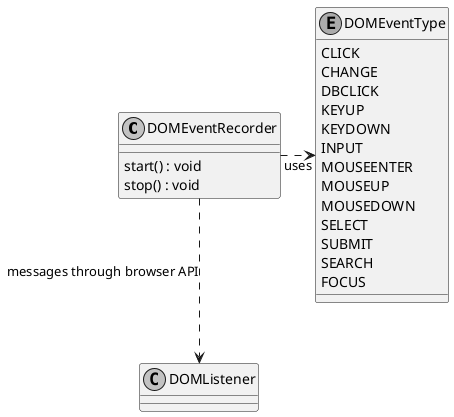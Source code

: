 @startuml
skinparam linetype ortho
skinparam monochrome true
skinparam classAttributeIconSize 0
class DOMEventRecorder {
    start() : void
    stop() : void
}
DOMEventRecorder .RIGHT.> DOMEventType : uses
DOMEventRecorder .DOWN.> DOMListener : messages through browser API
enum DOMEventType {
    CLICK
    CHANGE
    DBCLICK
    KEYUP
    KEYDOWN
    INPUT
    MOUSEENTER
    MOUSEUP
    MOUSEDOWN
    SELECT
    SUBMIT
    SEARCH
    FOCUS
}

@enduml

